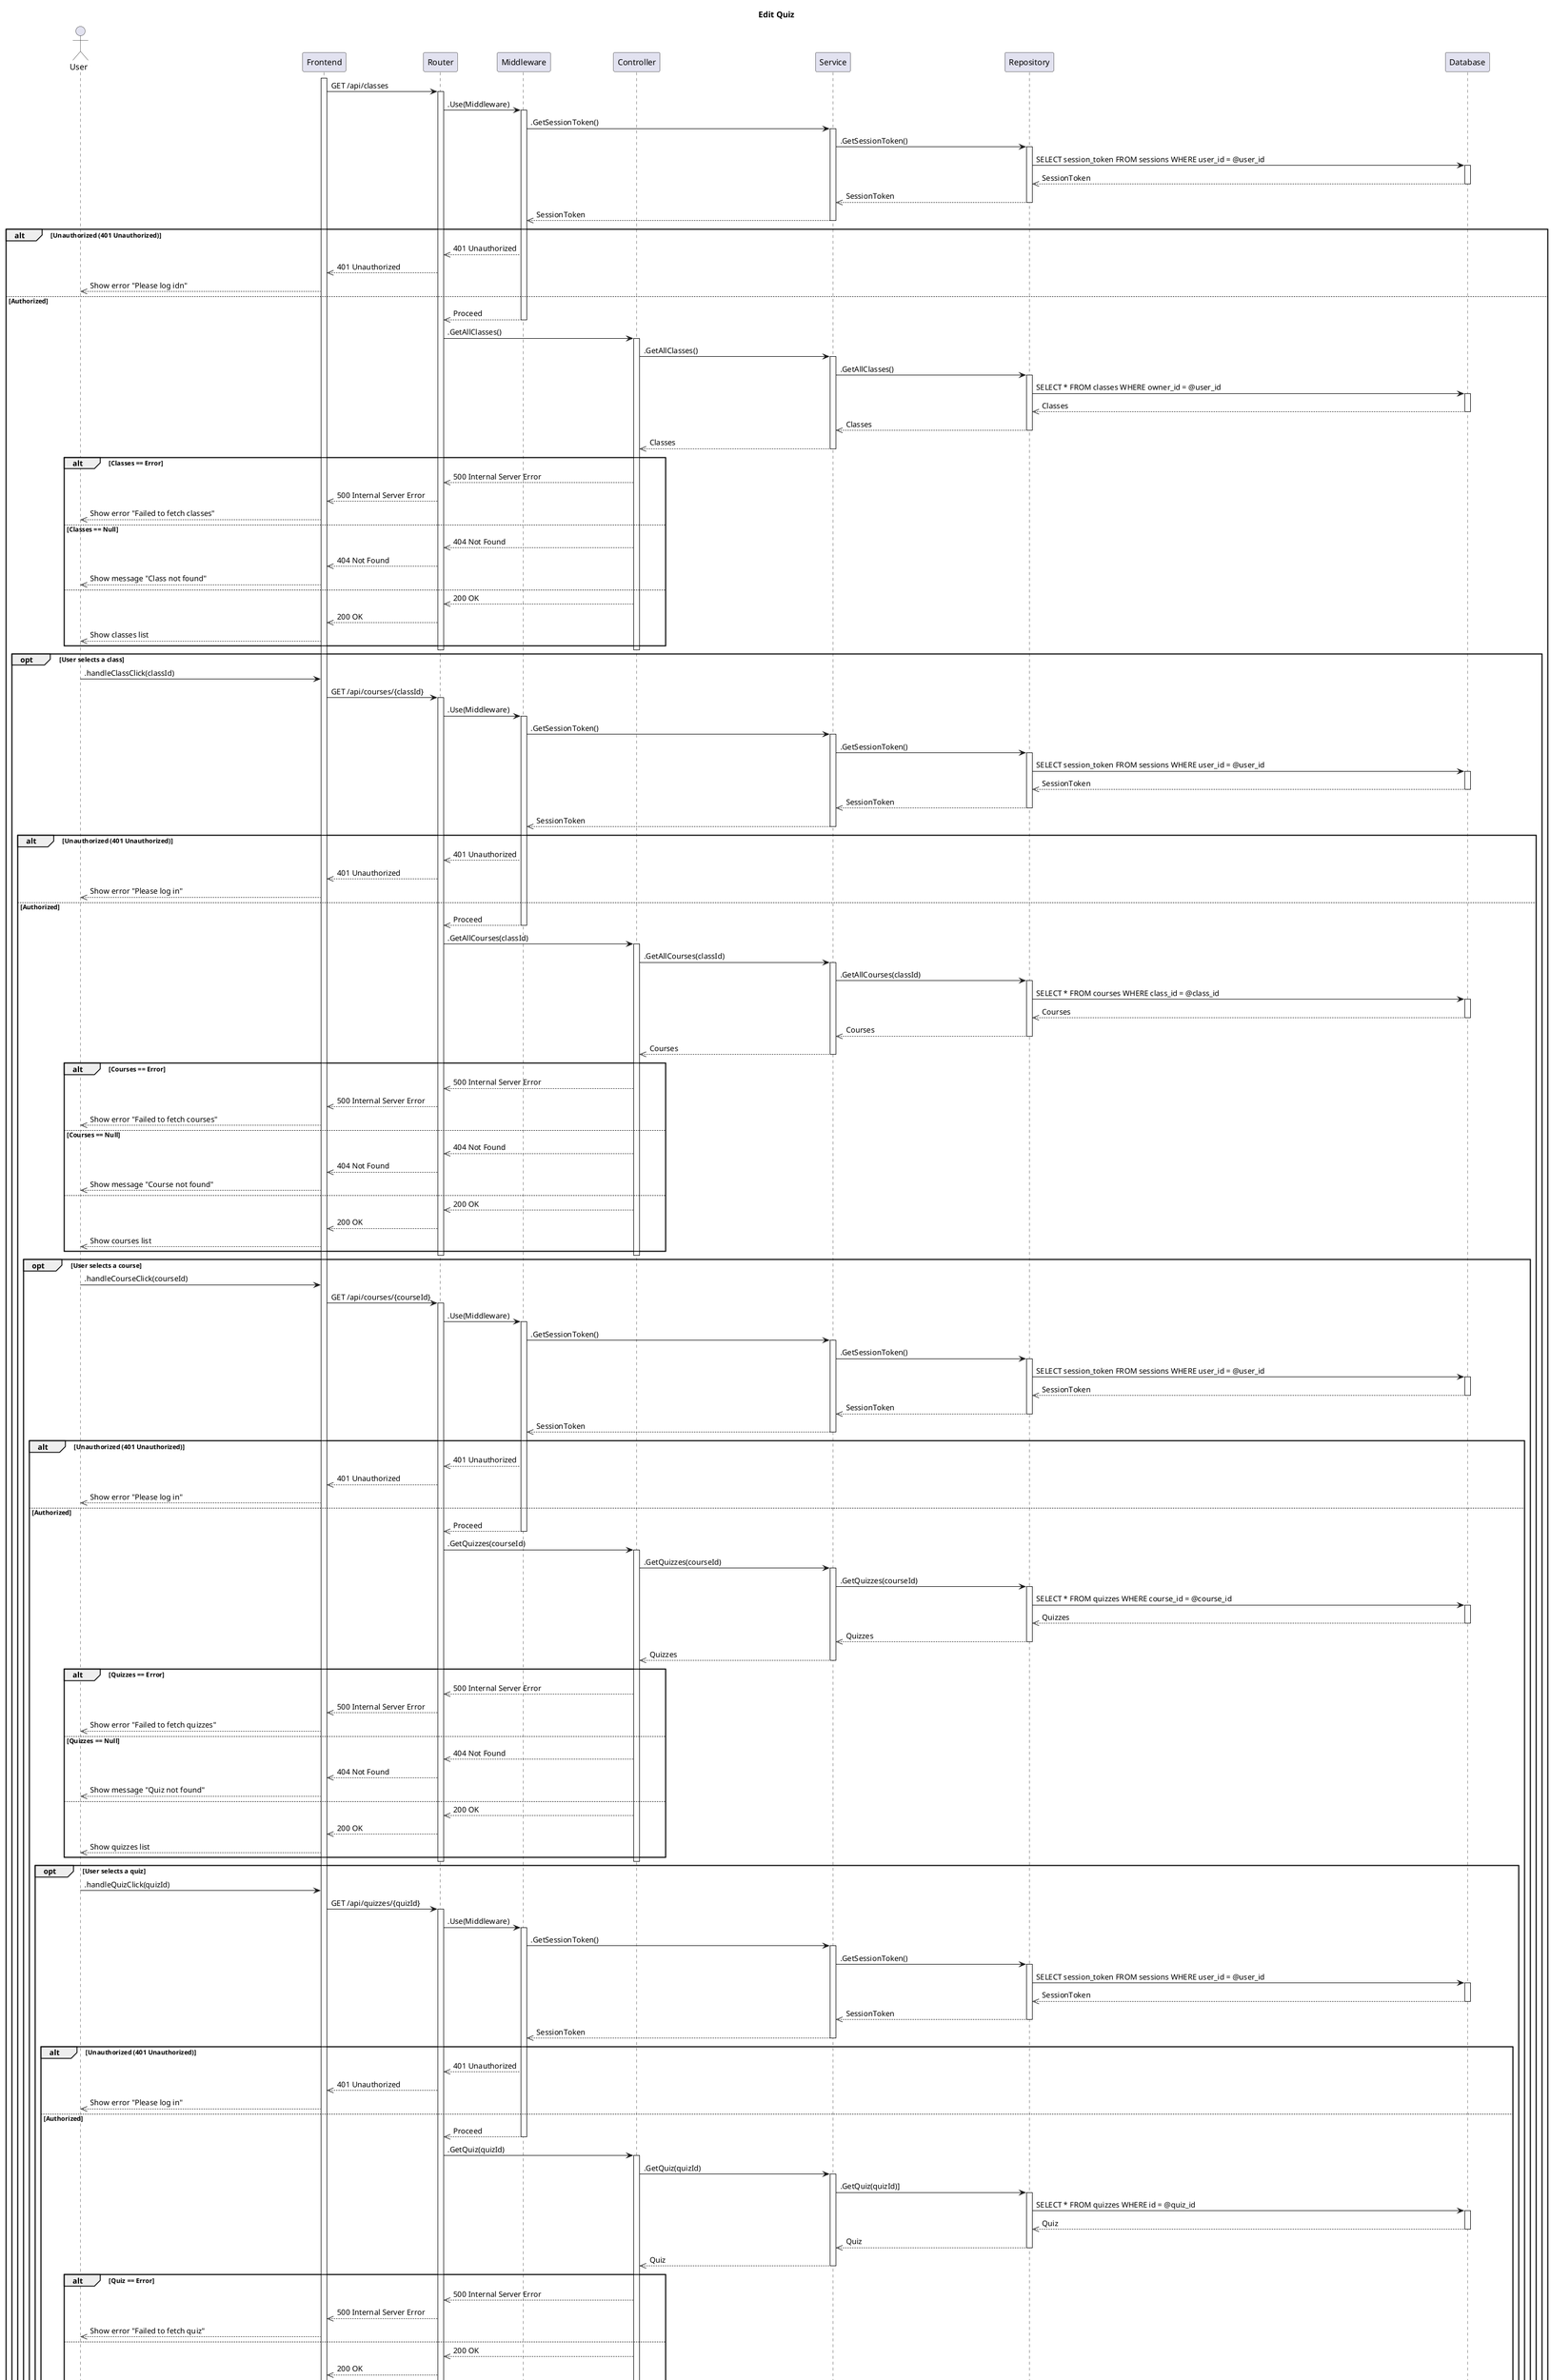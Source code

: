 @startuml SequenceDiagram
title Edit Quiz

actor User
participant Frontend
participant Router
participant Middleware
participant Controller
participant Service
participant Repository
participant Database

activate Frontend

Frontend -> Router: GET /api/classes
activate Router

Router -> Middleware: .Use(Middleware)
activate Middleware
Middleware -> Service: .GetSessionToken()
activate Service
Service -> Repository: .GetSessionToken()
activate Repository
Repository -> Database: SELECT session_token FROM sessions WHERE user_id = @user_id
activate Database
Database -->> Repository: SessionToken
deactivate Database
Repository -->> Service: SessionToken
deactivate Repository
Service -->> Middleware: SessionToken
deactivate Service

alt Unauthorized (401 Unauthorized)
  Middleware -->> Router: 401 Unauthorized
  Router -->> Frontend: 401 Unauthorized
  Frontend -->> User: Show error "Please log idn"
else Authorized
  Middleware -->> Router: Proceed
  deactivate Middleware
  Router -> Controller: .GetAllClasses()
  activate Controller
  Controller -> Service: .GetAllClasses()
  activate Service
  Service -> Repository: .GetAllClasses()
  activate Repository
  Repository -> Database: SELECT * FROM classes WHERE owner_id = @user_id
  activate Database
  Database -->> Repository : Classes
  deactivate Database
  Repository -->> Service : Classes
  deactivate Repository
  Service -->> Controller : Classes
  deactivate Service
  alt Classes == Error
    Controller -->> Router : 500 Internal Server Error
    Router -->> Frontend : 500 Internal Server Error
    Frontend -->> User : Show error "Failed to fetch classes"
  else Classes == Null
    Controller -->> Router : 404 Not Found
    Router -->> Frontend : 404 Not Found
    Frontend -->> User : Show message "Class not found"
  else
    Controller -->> Router : 200 OK
    Router -->> Frontend : 200 OK
    Frontend -->> User : Show classes list
  end
  deactivate Controller
  deactivate Router

  opt User selects a class
    User -> Frontend: .handleClassClick(classId)
    Frontend -> Router: GET /api/courses/{classId}
    activate Router

    Router -> Middleware: .Use(Middleware)
    activate Middleware
    Middleware -> Service: .GetSessionToken()
    activate Service
    Service -> Repository: .GetSessionToken()
    activate Repository
    Repository -> Database: SELECT session_token FROM sessions WHERE user_id = @user_id
    activate Database
    Database -->> Repository: SessionToken
    deactivate Database
    Repository -->> Service: SessionToken
    deactivate Repository
    Service -->> Middleware: SessionToken
    deactivate Service

    alt Unauthorized (401 Unauthorized)
        Middleware -->> Router: 401 Unauthorized
        Router -->> Frontend: 401 Unauthorized
        Frontend -->> User: Show error "Please log in"
    else Authorized
        Middleware -->> Router: Proceed
        deactivate Middleware
        Router -> Controller: .GetAllCourses(classId)
        activate Controller
        Controller -> Service: .GetAllCourses(classId)
        activate Service
        Service -> Repository: .GetAllCourses(classId)
        activate Repository
        Repository -> Database: SELECT * FROM courses WHERE class_id = @class_id
        activate Database
        Database -->> Repository : Courses
        deactivate Database
        Repository -->> Service : Courses
        deactivate Repository
        Service -->> Controller : Courses
        deactivate Service
        alt Courses == Error
            Controller -->> Router : 500 Internal Server Error
            Router -->> Frontend : 500 Internal Server Error
            Frontend -->> User : Show error "Failed to fetch courses"
        else Courses == Null
            Controller -->> Router : 404 Not Found
            Router -->> Frontend : 404 Not Found
            Frontend -->> User : Show message "Course not found"
        else
            Controller -->> Router : 200 OK
            Router -->> Frontend : 200 OK
            Frontend -->> User : Show courses list
        end
        deactivate Controller
        deactivate Router

        opt User selects a course
          User -> Frontend: .handleCourseClick(courseId)
          Frontend -> Router: GET /api/courses/{courseId}
          activate Router
          Router -> Middleware: .Use(Middleware)
          activate Middleware
          Middleware -> Service: .GetSessionToken()
          activate Service
          Service -> Repository: .GetSessionToken()
          activate Repository
          Repository -> Database: SELECT session_token FROM sessions WHERE user_id = @user_id
          activate Database
          Database -->> Repository: SessionToken
          deactivate Database
          Repository -->> Service: SessionToken
          deactivate Repository
          Service -->> Middleware: SessionToken
          deactivate Service
          alt Unauthorized (401 Unauthorized)
            Middleware -->> Router: 401 Unauthorized
            Router -->> Frontend: 401 Unauthorized
            Frontend -->> User: Show error "Please log in"
          else Authorized
            Middleware -->> Router: Proceed
            deactivate Middleware
            Router -> Controller: .GetQuizzes(courseId)
            activate Controller
            Controller -> Service: .GetQuizzes(courseId)
            activate Service
            Service -> Repository: .GetQuizzes(courseId)
            activate Repository
            Repository -> Database: SELECT * FROM quizzes WHERE course_id = @course_id
            activate Database
            Database -->> Repository : Quizzes
            deactivate Database
            Repository -->> Service : Quizzes
            deactivate Repository
            Service -->> Controller : Quizzes
            deactivate Service
            alt Quizzes == Error
              Controller -->> Router : 500 Internal Server Error
              Router -->> Frontend : 500 Internal Server Error
              Frontend -->> User : Show error "Failed to fetch quizzes"
            else Quizzes == Null
              Controller -->> Router : 404 Not Found
              Router -->> Frontend : 404 Not Found
              Frontend -->> User : Show message "Quiz not found"
            else
              Controller -->> Router : 200 OK
              Router -->> Frontend : 200 OK
              Frontend -->> User : Show quizzes list
            end
            deactivate Controller
            deactivate Router

            opt User selects a quiz
              User -> Frontend: .handleQuizClick(quizId)
              Frontend -> Router: GET /api/quizzes/{quizId}
              activate Router
              Router -> Middleware: .Use(Middleware)
              activate Middleware
              Middleware -> Service: .GetSessionToken()
              activate Service
              Service -> Repository: .GetSessionToken()
              activate Repository
              Repository -> Database: SELECT session_token FROM sessions WHERE user_id = @user_id
              activate Database
              Database -->> Repository: SessionToken
              deactivate Database
              Repository -->> Service: SessionToken
              deactivate Repository
              Service -->> Middleware: SessionToken
              deactivate Service
              alt Unauthorized (401 Unauthorized)
                Middleware -->> Router: 401 Unauthorized
                Router -->> Frontend: 401 Unauthorized
                Frontend -->> User: Show error "Please log in"
              else Authorized
                Middleware -->> Router: Proceed
                deactivate Middleware
                Router -> Controller: .GetQuiz(quizId)
                activate Controller
                Controller -> Service: .GetQuiz(quizId)
                activate Service
                Service -> Repository: .GetQuiz(quizId)]
                activate Repository
                Repository -> Database: SELECT * FROM quizzes WHERE id = @quiz_id
                activate Database
                Database -->> Repository : Quiz
                deactivate Database
                Repository -->> Service : Quiz
                deactivate Repository
                Service -->> Controller : Quiz
                deactivate Service
                alt Quiz == Error
                    Controller -->> Router : 500 Internal Server Error
                    Router -->> Frontend : 500 Internal Server Error
                    Frontend -->> User : Show error "Failed to fetch quiz"
                else
                    Controller -->> Router : 200 OK
                    Router -->> Frontend : 200 OK
                    Frontend -->> User : Show quiz details
                end
                deactivate Controller
                deactivate Router
                opt User edits quiz
                  User -> Frontend : handleEditQuizClick(quizId)
                  Frontend -->> User : Show quiz edit form
                  User -> Frontend : handleSubmitQuizEdit(quizId, content, quiz_type, requirements)
                  Frontend -> Frontend : Validate quiz data
                  alt Invalid Data
                      Frontend -->> User : Show error "Invalid input"
                  else Valid Data
                    Frontend -> Router: PUT /api/quizzes
                    activate Router
                    Router -> Middleware: .Use(Middleware)
                    activate Middleware
                    Middleware -> Service: .GetSessionToken()
                    activate Service
                    Service -> Repository: .GetSessionToken()
                    activate Repository
                    Repository -> Database: SELECT session_token FROM sessions WHERE user_id = @user_id
                    activate Database
                    Database -->> Repository: SessionToken
                    deactivate Database
                    Repository -->> Service: SessionToken
                    deactivate Repository
                    Service -->> Middleware: SessionToken
                    deactivate Service
                    alt Unauthorized (401 Unauthorized)
                      Middleware -->> Router: 401 Unauthorized
                      Router -->> Frontend: 401 Unauthorized
                      Frontend -->> User: Show error "Please log in"
                    else Authorized
                      Middleware -->> Router: Proceed
                      deactivate Middleware
                      Router -> Controller: .EditQuiz(quizId, content, quiz_type, requirements)
                      activate Controller
                      Controller -> Service: .EditQuiz(quizId, content, quiz_type, requirements)
                      activate Service
                      Service -> Repository: .EditQuiz(quizId, content, quiz_type, requirements)
                      activate Repository
                      Repository -> Database: UPDATE quizzes SET content = @content, quiz_type = @quiz_type, requirements = @requirements WHERE id = @quiz_id
                      activate Database
                      Database -->> Repository : Quiz
                      deactivate Database
                      Repository -->> Service : Quiz
                      deactivate Repository
                      Service -->> Controller : Quiz
                      deactivate Service
                      alt Quiz == Error
                        Controller -->> Router : 500 Internal Server Error
                        Router -->> Frontend : 500 Internal Server Error
                        Frontend -->> User : Show error "Quiz edit failed"
                      else
                        Controller -->> Router : 200 OK
                        Router -->> Frontend : 200 OK
                        Frontend -->> User : Show success "Quiz edited"
                      end
                      deactivate Controller
                      deactivate Router
                    end
                  end
                end
              end
            end
          end
        end
      end
    end
  end
@enduml
